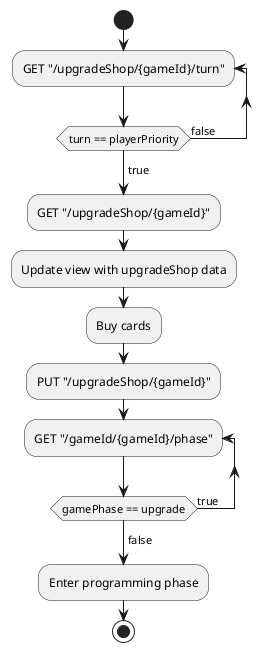 @startuml

start

repeat:GET "/upgradeShop/{gameId}/turn";
repeat while (turn == playerPriority) is (false)
-> true;

:GET "/upgradeShop/{gameId}";
:Update view with upgradeShop data;
:Buy cards;
:PUT "/upgradeShop/{gameId}";

repeat:GET "/gameId/{gameId}/phase";
repeat while (gamePhase == upgrade) is (true)
-> false;

:Enter programming phase;

stop
@enduml